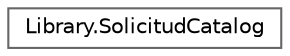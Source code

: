 digraph "Graphical Class Hierarchy"
{
 // INTERACTIVE_SVG=YES
 // LATEX_PDF_SIZE
  bgcolor="transparent";
  edge [fontname=Helvetica,fontsize=10,labelfontname=Helvetica,labelfontsize=10];
  node [fontname=Helvetica,fontsize=10,shape=box,height=0.2,width=0.4];
  rankdir="LR";
  Node0 [label="Library.SolicitudCatalog",height=0.2,width=0.4,color="grey40", fillcolor="white", style="filled",URL="$classLibrary_1_1SolicitudCatalog.html",tooltip="Clase para para manejar el catálogo de solicitudes"];
}
